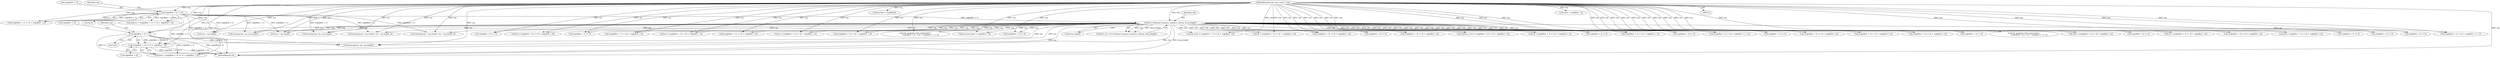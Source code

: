 digraph "0_libmodbus_5ccdf5ef79d742640355d1132fa9e2abc7fbaefc@array" {
"1000652" [label="(Call,(req[offset + 3] << 8) + req[offset + 4])"];
"1000653" [label="(Call,req[offset + 3] << 8)"];
"1000189" [label="(Call,ctx->backend->prepare_response_tid(req, &req_length))"];
"1000163" [label="(Call,req[offset + 1] << 8)"];
"1000116" [label="(MethodParameterIn,const uint8_t *req)"];
"1001130" [label="(Call,req[offset + 7] << 8)"];
"1000116" [label="(MethodParameterIn,const uint8_t *req)"];
"1000190" [label="(Identifier,req)"];
"1000400" [label="(Call,nb = (req[offset + 3] << 8) + req[offset + 4])"];
"1001056" [label="(Call,req[offset + 5] << 8)"];
"1000660" [label="(Call,req[offset + 4])"];
"1001382" [label="(MethodReturn,int)"];
"1000653" [label="(Call,req[offset + 3] << 8)"];
"1000921" [label="(Call,memcpy(rsp + rsp_length, req + rsp_length, 4))"];
"1001127" [label="(Call,nb_write = (req[offset + 7] << 8) + req[offset + 8])"];
"1001097" [label="(Call,(req[offset + 3] << 8) + req[offset + 4])"];
"1001053" [label="(Call,or = (req[offset + 5] << 8) + req[offset + 6])"];
"1000925" [label="(Call,req + rsp_length)"];
"1001084" [label="(Call,memcpy(rsp, req, req_length))"];
"1000685" [label="(Call,(req[offset + 3] << 8) + req[offset + 4])"];
"1001143" [label="(Call,nb_write_bytes = req[offset + 9])"];
"1001114" [label="(Call,req[offset + 5] << 8)"];
"1001129" [label="(Call,(req[offset + 7] << 8) + req[offset + 8])"];
"1000155" [label="(Call,function = req[offset])"];
"1000247" [label="(Call,(req[offset + 3] << 8) + req[offset + 4])"];
"1000164" [label="(Call,req[offset + 1])"];
"1000796" [label="(Call,(req[offset + 3] << 8) + req[offset + 4])"];
"1000191" [label="(Call,&req_length)"];
"1000686" [label="(Call,req[offset + 3] << 8)"];
"1000162" [label="(Call,(req[offset + 1] << 8) + req[offset + 2])"];
"1001040" [label="(Call,req[offset + 3] << 8)"];
"1000171" [label="(Identifier,req)"];
"1000659" [label="(Literal,8)"];
"1001055" [label="(Call,(req[offset + 5] << 8) + req[offset + 6])"];
"1001111" [label="(Call,address_write = (req[offset + 5] << 8) + req[offset + 6])"];
"1000248" [label="(Call,req[offset + 3] << 8)"];
"1000402" [label="(Call,(req[offset + 3] << 8) + req[offset + 4])"];
"1000559" [label="(Call,data = (req[offset + 3] << 8) + req[offset + 4])"];
"1000672" [label="(Call,memcpy(rsp, req, req_length))"];
"1001293" [label="(Call,mb_mapping->tab_registers[i] =\n                    (req[offset + j] << 8) + req[offset + j + 1])"];
"1000189" [label="(Call,ctx->backend->prepare_response_tid(req, &req_length))"];
"1000783" [label="(Call,req + rsp_length)"];
"1001098" [label="(Call,req[offset + 3] << 8)"];
"1000593" [label="(Call,memcpy(rsp, req, req_length))"];
"1001095" [label="(Call,nb = (req[offset + 3] << 8) + req[offset + 4])"];
"1000650" [label="(Call,data = (req[offset + 3] << 8) + req[offset + 4])"];
"1000245" [label="(Call,nb = (req[offset + 3] << 8) + req[offset + 4])"];
"1000654" [label="(Call,req[offset + 3])"];
"1000794" [label="(Call,nb = (req[offset + 3] << 8) + req[offset + 4])"];
"1000900" [label="(Call,(req[offset + j] << 8) + req[offset + j + 1])"];
"1001113" [label="(Call,(req[offset + 5] << 8) + req[offset + 6])"];
"1000148" [label="(Call,slave = req[offset - 1])"];
"1000163" [label="(Call,req[offset + 1] << 8)"];
"1000894" [label="(Call,mb_mapping->tab_registers[i] =\n                    (req[offset + j] << 8) + req[offset + j + 1])"];
"1000661" [label="(Identifier,req)"];
"1000561" [label="(Call,(req[offset + 3] << 8) + req[offset + 4])"];
"1001037" [label="(Call,and = (req[offset + 3] << 8) + req[offset + 4])"];
"1000901" [label="(Call,req[offset + j] << 8)"];
"1001299" [label="(Call,(req[offset + j] << 8) + req[offset + j + 1])"];
"1000683" [label="(Call,nb = (req[offset + 3] << 8) + req[offset + 4])"];
"1000779" [label="(Call,memcpy(rsp + rsp_length, req + rsp_length, 4))"];
"1000160" [label="(Call,address = (req[offset + 1] << 8) + req[offset + 2])"];
"1000562" [label="(Call,req[offset + 3] << 8)"];
"1001300" [label="(Call,req[offset + j] << 8)"];
"1000185" [label="(Call,sft.t_id = ctx->backend->prepare_response_tid(req, &req_length))"];
"1000652" [label="(Call,(req[offset + 3] << 8) + req[offset + 4])"];
"1000169" [label="(Literal,8)"];
"1000403" [label="(Call,req[offset + 3] << 8)"];
"1000797" [label="(Call,req[offset + 3] << 8)"];
"1001039" [label="(Call,(req[offset + 3] << 8) + req[offset + 4])"];
"1000652" -> "1000650"  [label="AST: "];
"1000652" -> "1000660"  [label="CFG: "];
"1000653" -> "1000652"  [label="AST: "];
"1000660" -> "1000652"  [label="AST: "];
"1000650" -> "1000652"  [label="CFG: "];
"1000652" -> "1001382"  [label="DDG: req[offset + 4]"];
"1000652" -> "1001382"  [label="DDG: req[offset + 3] << 8"];
"1000653" -> "1000652"  [label="DDG: req[offset + 3]"];
"1000653" -> "1000652"  [label="DDG: 8"];
"1000189" -> "1000652"  [label="DDG: req"];
"1000116" -> "1000652"  [label="DDG: req"];
"1000653" -> "1000659"  [label="CFG: "];
"1000654" -> "1000653"  [label="AST: "];
"1000659" -> "1000653"  [label="AST: "];
"1000661" -> "1000653"  [label="CFG: "];
"1000653" -> "1001382"  [label="DDG: req[offset + 3]"];
"1000653" -> "1000650"  [label="DDG: req[offset + 3]"];
"1000653" -> "1000650"  [label="DDG: 8"];
"1000189" -> "1000653"  [label="DDG: req"];
"1000116" -> "1000653"  [label="DDG: req"];
"1000653" -> "1000672"  [label="DDG: req[offset + 3]"];
"1000189" -> "1000185"  [label="AST: "];
"1000189" -> "1000191"  [label="CFG: "];
"1000190" -> "1000189"  [label="AST: "];
"1000191" -> "1000189"  [label="AST: "];
"1000185" -> "1000189"  [label="CFG: "];
"1000189" -> "1001382"  [label="DDG: req"];
"1000189" -> "1001382"  [label="DDG: &req_length"];
"1000189" -> "1000185"  [label="DDG: req"];
"1000189" -> "1000185"  [label="DDG: &req_length"];
"1000163" -> "1000189"  [label="DDG: req[offset + 1]"];
"1000116" -> "1000189"  [label="DDG: req"];
"1000189" -> "1000245"  [label="DDG: req"];
"1000189" -> "1000248"  [label="DDG: req"];
"1000189" -> "1000247"  [label="DDG: req"];
"1000189" -> "1000400"  [label="DDG: req"];
"1000189" -> "1000403"  [label="DDG: req"];
"1000189" -> "1000402"  [label="DDG: req"];
"1000189" -> "1000559"  [label="DDG: req"];
"1000189" -> "1000562"  [label="DDG: req"];
"1000189" -> "1000561"  [label="DDG: req"];
"1000189" -> "1000593"  [label="DDG: req"];
"1000189" -> "1000650"  [label="DDG: req"];
"1000189" -> "1000672"  [label="DDG: req"];
"1000189" -> "1000683"  [label="DDG: req"];
"1000189" -> "1000686"  [label="DDG: req"];
"1000189" -> "1000685"  [label="DDG: req"];
"1000189" -> "1000779"  [label="DDG: req"];
"1000189" -> "1000783"  [label="DDG: req"];
"1000189" -> "1000794"  [label="DDG: req"];
"1000189" -> "1000797"  [label="DDG: req"];
"1000189" -> "1000796"  [label="DDG: req"];
"1000189" -> "1000894"  [label="DDG: req"];
"1000189" -> "1000901"  [label="DDG: req"];
"1000189" -> "1000900"  [label="DDG: req"];
"1000189" -> "1000921"  [label="DDG: req"];
"1000189" -> "1000925"  [label="DDG: req"];
"1000189" -> "1001037"  [label="DDG: req"];
"1000189" -> "1001040"  [label="DDG: req"];
"1000189" -> "1001039"  [label="DDG: req"];
"1000189" -> "1001053"  [label="DDG: req"];
"1000189" -> "1001056"  [label="DDG: req"];
"1000189" -> "1001055"  [label="DDG: req"];
"1000189" -> "1001084"  [label="DDG: req"];
"1000189" -> "1001095"  [label="DDG: req"];
"1000189" -> "1001098"  [label="DDG: req"];
"1000189" -> "1001097"  [label="DDG: req"];
"1000189" -> "1001111"  [label="DDG: req"];
"1000189" -> "1001114"  [label="DDG: req"];
"1000189" -> "1001113"  [label="DDG: req"];
"1000189" -> "1001127"  [label="DDG: req"];
"1000189" -> "1001130"  [label="DDG: req"];
"1000189" -> "1001129"  [label="DDG: req"];
"1000189" -> "1001143"  [label="DDG: req"];
"1000189" -> "1001293"  [label="DDG: req"];
"1000189" -> "1001300"  [label="DDG: req"];
"1000189" -> "1001299"  [label="DDG: req"];
"1000163" -> "1000162"  [label="AST: "];
"1000163" -> "1000169"  [label="CFG: "];
"1000164" -> "1000163"  [label="AST: "];
"1000169" -> "1000163"  [label="AST: "];
"1000171" -> "1000163"  [label="CFG: "];
"1000163" -> "1001382"  [label="DDG: req[offset + 1]"];
"1000163" -> "1000160"  [label="DDG: req[offset + 1]"];
"1000163" -> "1000160"  [label="DDG: 8"];
"1000163" -> "1000162"  [label="DDG: req[offset + 1]"];
"1000163" -> "1000162"  [label="DDG: 8"];
"1000116" -> "1000163"  [label="DDG: req"];
"1000163" -> "1000593"  [label="DDG: req[offset + 1]"];
"1000163" -> "1000672"  [label="DDG: req[offset + 1]"];
"1000163" -> "1000779"  [label="DDG: req[offset + 1]"];
"1000163" -> "1000783"  [label="DDG: req[offset + 1]"];
"1000163" -> "1000921"  [label="DDG: req[offset + 1]"];
"1000163" -> "1000925"  [label="DDG: req[offset + 1]"];
"1000163" -> "1001084"  [label="DDG: req[offset + 1]"];
"1000116" -> "1000114"  [label="AST: "];
"1000116" -> "1001382"  [label="DDG: req"];
"1000116" -> "1000148"  [label="DDG: req"];
"1000116" -> "1000155"  [label="DDG: req"];
"1000116" -> "1000160"  [label="DDG: req"];
"1000116" -> "1000162"  [label="DDG: req"];
"1000116" -> "1000245"  [label="DDG: req"];
"1000116" -> "1000248"  [label="DDG: req"];
"1000116" -> "1000247"  [label="DDG: req"];
"1000116" -> "1000400"  [label="DDG: req"];
"1000116" -> "1000403"  [label="DDG: req"];
"1000116" -> "1000402"  [label="DDG: req"];
"1000116" -> "1000559"  [label="DDG: req"];
"1000116" -> "1000562"  [label="DDG: req"];
"1000116" -> "1000561"  [label="DDG: req"];
"1000116" -> "1000593"  [label="DDG: req"];
"1000116" -> "1000650"  [label="DDG: req"];
"1000116" -> "1000672"  [label="DDG: req"];
"1000116" -> "1000683"  [label="DDG: req"];
"1000116" -> "1000686"  [label="DDG: req"];
"1000116" -> "1000685"  [label="DDG: req"];
"1000116" -> "1000779"  [label="DDG: req"];
"1000116" -> "1000783"  [label="DDG: req"];
"1000116" -> "1000794"  [label="DDG: req"];
"1000116" -> "1000797"  [label="DDG: req"];
"1000116" -> "1000796"  [label="DDG: req"];
"1000116" -> "1000894"  [label="DDG: req"];
"1000116" -> "1000901"  [label="DDG: req"];
"1000116" -> "1000900"  [label="DDG: req"];
"1000116" -> "1000921"  [label="DDG: req"];
"1000116" -> "1000925"  [label="DDG: req"];
"1000116" -> "1001037"  [label="DDG: req"];
"1000116" -> "1001040"  [label="DDG: req"];
"1000116" -> "1001039"  [label="DDG: req"];
"1000116" -> "1001053"  [label="DDG: req"];
"1000116" -> "1001056"  [label="DDG: req"];
"1000116" -> "1001055"  [label="DDG: req"];
"1000116" -> "1001084"  [label="DDG: req"];
"1000116" -> "1001095"  [label="DDG: req"];
"1000116" -> "1001098"  [label="DDG: req"];
"1000116" -> "1001097"  [label="DDG: req"];
"1000116" -> "1001111"  [label="DDG: req"];
"1000116" -> "1001114"  [label="DDG: req"];
"1000116" -> "1001113"  [label="DDG: req"];
"1000116" -> "1001127"  [label="DDG: req"];
"1000116" -> "1001130"  [label="DDG: req"];
"1000116" -> "1001129"  [label="DDG: req"];
"1000116" -> "1001143"  [label="DDG: req"];
"1000116" -> "1001293"  [label="DDG: req"];
"1000116" -> "1001300"  [label="DDG: req"];
"1000116" -> "1001299"  [label="DDG: req"];
}

